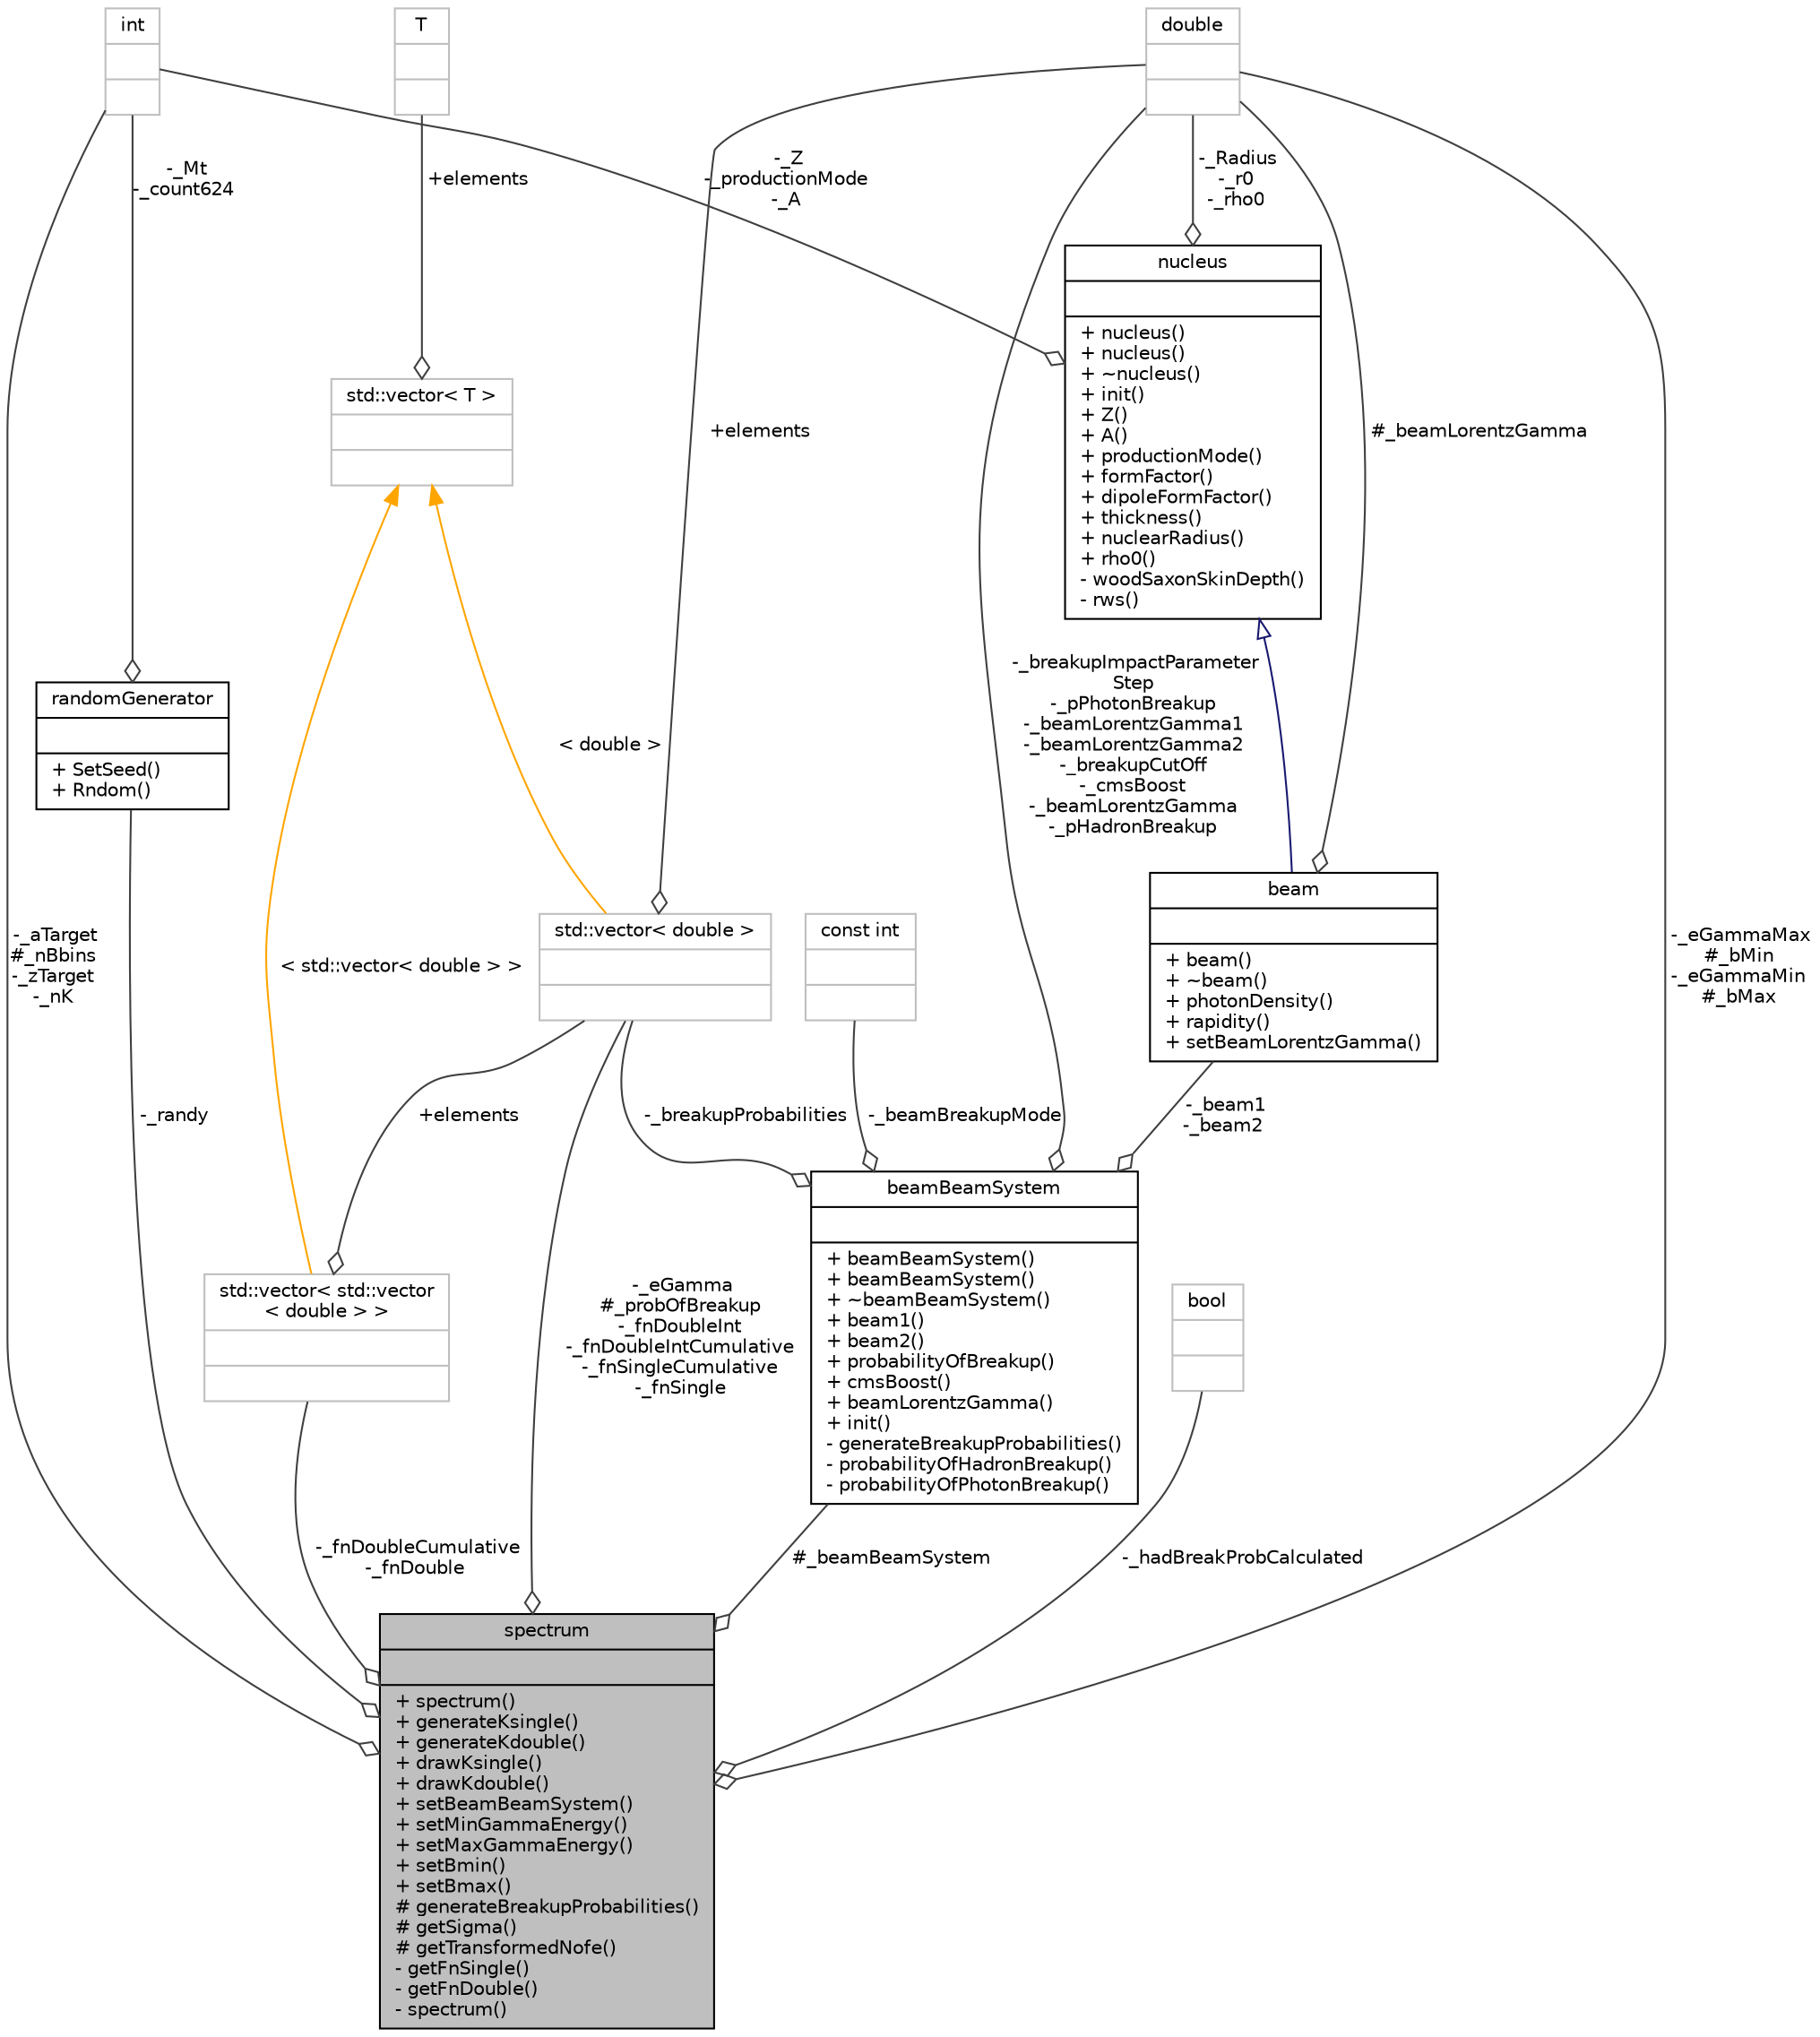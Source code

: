 digraph "spectrum"
{
 // LATEX_PDF_SIZE
  bgcolor="transparent";
  edge [fontname="Helvetica",fontsize="10",labelfontname="Helvetica",labelfontsize="10"];
  node [fontname="Helvetica",fontsize="10",shape=record];
  Node2 [label="{spectrum\n||+ spectrum()\l+ generateKsingle()\l+ generateKdouble()\l+ drawKsingle()\l+ drawKdouble()\l+ setBeamBeamSystem()\l+ setMinGammaEnergy()\l+ setMaxGammaEnergy()\l+ setBmin()\l+ setBmax()\l# generateBreakupProbabilities()\l# getSigma()\l# getTransformedNofe()\l- getFnSingle()\l- getFnDouble()\l- spectrum()\l}",height=0.2,width=0.4,color="black", fillcolor="grey75", style="filled", fontcolor="black",tooltip=" "];
  Node3 -> Node2 [color="grey25",fontsize="10",style="solid",label=" -_eGammaMax\n#_bMin\n-_eGammaMin\n#_bMax" ,arrowhead="odiamond",fontname="Helvetica"];
  Node3 [label="{double\n||}",height=0.2,width=0.4,color="grey75",tooltip=" "];
  Node4 -> Node2 [color="grey25",fontsize="10",style="solid",label=" -_randy" ,arrowhead="odiamond",fontname="Helvetica"];
  Node4 [label="{randomGenerator\n||+ SetSeed()\l+ Rndom()\l}",height=0.2,width=0.4,color="black",URL="$classrandomGenerator.html",tooltip=" "];
  Node5 -> Node4 [color="grey25",fontsize="10",style="solid",label=" -_Mt\n-_count624" ,arrowhead="odiamond",fontname="Helvetica"];
  Node5 [label="{int\n||}",height=0.2,width=0.4,color="grey75",tooltip=" "];
  Node6 -> Node2 [color="grey25",fontsize="10",style="solid",label=" -_fnDoubleCumulative\n-_fnDouble" ,arrowhead="odiamond",fontname="Helvetica"];
  Node6 [label="{std::vector\< std::vector\l\< double \> \>\n||}",height=0.2,width=0.4,color="grey75",tooltip=" "];
  Node7 -> Node6 [color="grey25",fontsize="10",style="solid",label=" +elements" ,arrowhead="odiamond",fontname="Helvetica"];
  Node7 [label="{std::vector\< double \>\n||}",height=0.2,width=0.4,color="grey75",tooltip=" "];
  Node3 -> Node7 [color="grey25",fontsize="10",style="solid",label=" +elements" ,arrowhead="odiamond",fontname="Helvetica"];
  Node8 -> Node7 [dir="back",color="orange",fontsize="10",style="solid",label=" \< double \>" ,fontname="Helvetica"];
  Node8 [label="{std::vector\< T \>\n||}",height=0.2,width=0.4,color="grey75",tooltip="STL class."];
  Node9 -> Node8 [color="grey25",fontsize="10",style="solid",label=" +elements" ,arrowhead="odiamond",fontname="Helvetica"];
  Node9 [label="{T\n||}",height=0.2,width=0.4,color="grey75",tooltip=" "];
  Node8 -> Node6 [dir="back",color="orange",fontsize="10",style="solid",label=" \< std::vector\< double \> \>" ,fontname="Helvetica"];
  Node5 -> Node2 [color="grey25",fontsize="10",style="solid",label=" -_aTarget\n#_nBbins\n-_zTarget\n-_nK" ,arrowhead="odiamond",fontname="Helvetica"];
  Node10 -> Node2 [color="grey25",fontsize="10",style="solid",label=" -_hadBreakProbCalculated" ,arrowhead="odiamond",fontname="Helvetica"];
  Node10 [label="{bool\n||}",height=0.2,width=0.4,color="grey75",tooltip=" "];
  Node11 -> Node2 [color="grey25",fontsize="10",style="solid",label=" #_beamBeamSystem" ,arrowhead="odiamond",fontname="Helvetica"];
  Node11 [label="{beamBeamSystem\n||+ beamBeamSystem()\l+ beamBeamSystem()\l+ ~beamBeamSystem()\l+ beam1()\l+ beam2()\l+ probabilityOfBreakup()\l+ cmsBoost()\l+ beamLorentzGamma()\l+ init()\l- generateBreakupProbabilities()\l- probabilityOfHadronBreakup()\l- probabilityOfPhotonBreakup()\l}",height=0.2,width=0.4,color="black",URL="$classbeamBeamSystem.html",tooltip=" "];
  Node3 -> Node11 [color="grey25",fontsize="10",style="solid",label=" -_breakupImpactParameter\lStep\n-_pPhotonBreakup\n-_beamLorentzGamma1\n-_beamLorentzGamma2\n-_breakupCutOff\n-_cmsBoost\n-_beamLorentzGamma\n-_pHadronBreakup" ,arrowhead="odiamond",fontname="Helvetica"];
  Node12 -> Node11 [color="grey25",fontsize="10",style="solid",label=" -_beamBreakupMode" ,arrowhead="odiamond",fontname="Helvetica"];
  Node12 [label="{const int\n||}",height=0.2,width=0.4,color="grey75",tooltip=" "];
  Node13 -> Node11 [color="grey25",fontsize="10",style="solid",label=" -_beam1\n-_beam2" ,arrowhead="odiamond",fontname="Helvetica"];
  Node13 [label="{beam\n||+ beam()\l+ ~beam()\l+ photonDensity()\l+ rapidity()\l+ setBeamLorentzGamma()\l}",height=0.2,width=0.4,color="black",URL="$classbeam.html",tooltip=" "];
  Node14 -> Node13 [dir="back",color="midnightblue",fontsize="10",style="solid",arrowtail="onormal",fontname="Helvetica"];
  Node14 [label="{nucleus\n||+ nucleus()\l+ nucleus()\l+ ~nucleus()\l+ init()\l+ Z()\l+ A()\l+ productionMode()\l+ formFactor()\l+ dipoleFormFactor()\l+ thickness()\l+ nuclearRadius()\l+ rho0()\l- woodSaxonSkinDepth()\l- rws()\l}",height=0.2,width=0.4,color="black",URL="$classnucleus.html",tooltip=" "];
  Node3 -> Node14 [color="grey25",fontsize="10",style="solid",label=" -_Radius\n-_r0\n-_rho0" ,arrowhead="odiamond",fontname="Helvetica"];
  Node5 -> Node14 [color="grey25",fontsize="10",style="solid",label=" -_Z\n-_productionMode\n-_A" ,arrowhead="odiamond",fontname="Helvetica"];
  Node3 -> Node13 [color="grey25",fontsize="10",style="solid",label=" #_beamLorentzGamma" ,arrowhead="odiamond",fontname="Helvetica"];
  Node7 -> Node11 [color="grey25",fontsize="10",style="solid",label=" -_breakupProbabilities" ,arrowhead="odiamond",fontname="Helvetica"];
  Node7 -> Node2 [color="grey25",fontsize="10",style="solid",label=" -_eGamma\n#_probOfBreakup\n-_fnDoubleInt\n-_fnDoubleIntCumulative\n-_fnSingleCumulative\n-_fnSingle" ,arrowhead="odiamond",fontname="Helvetica"];
}

